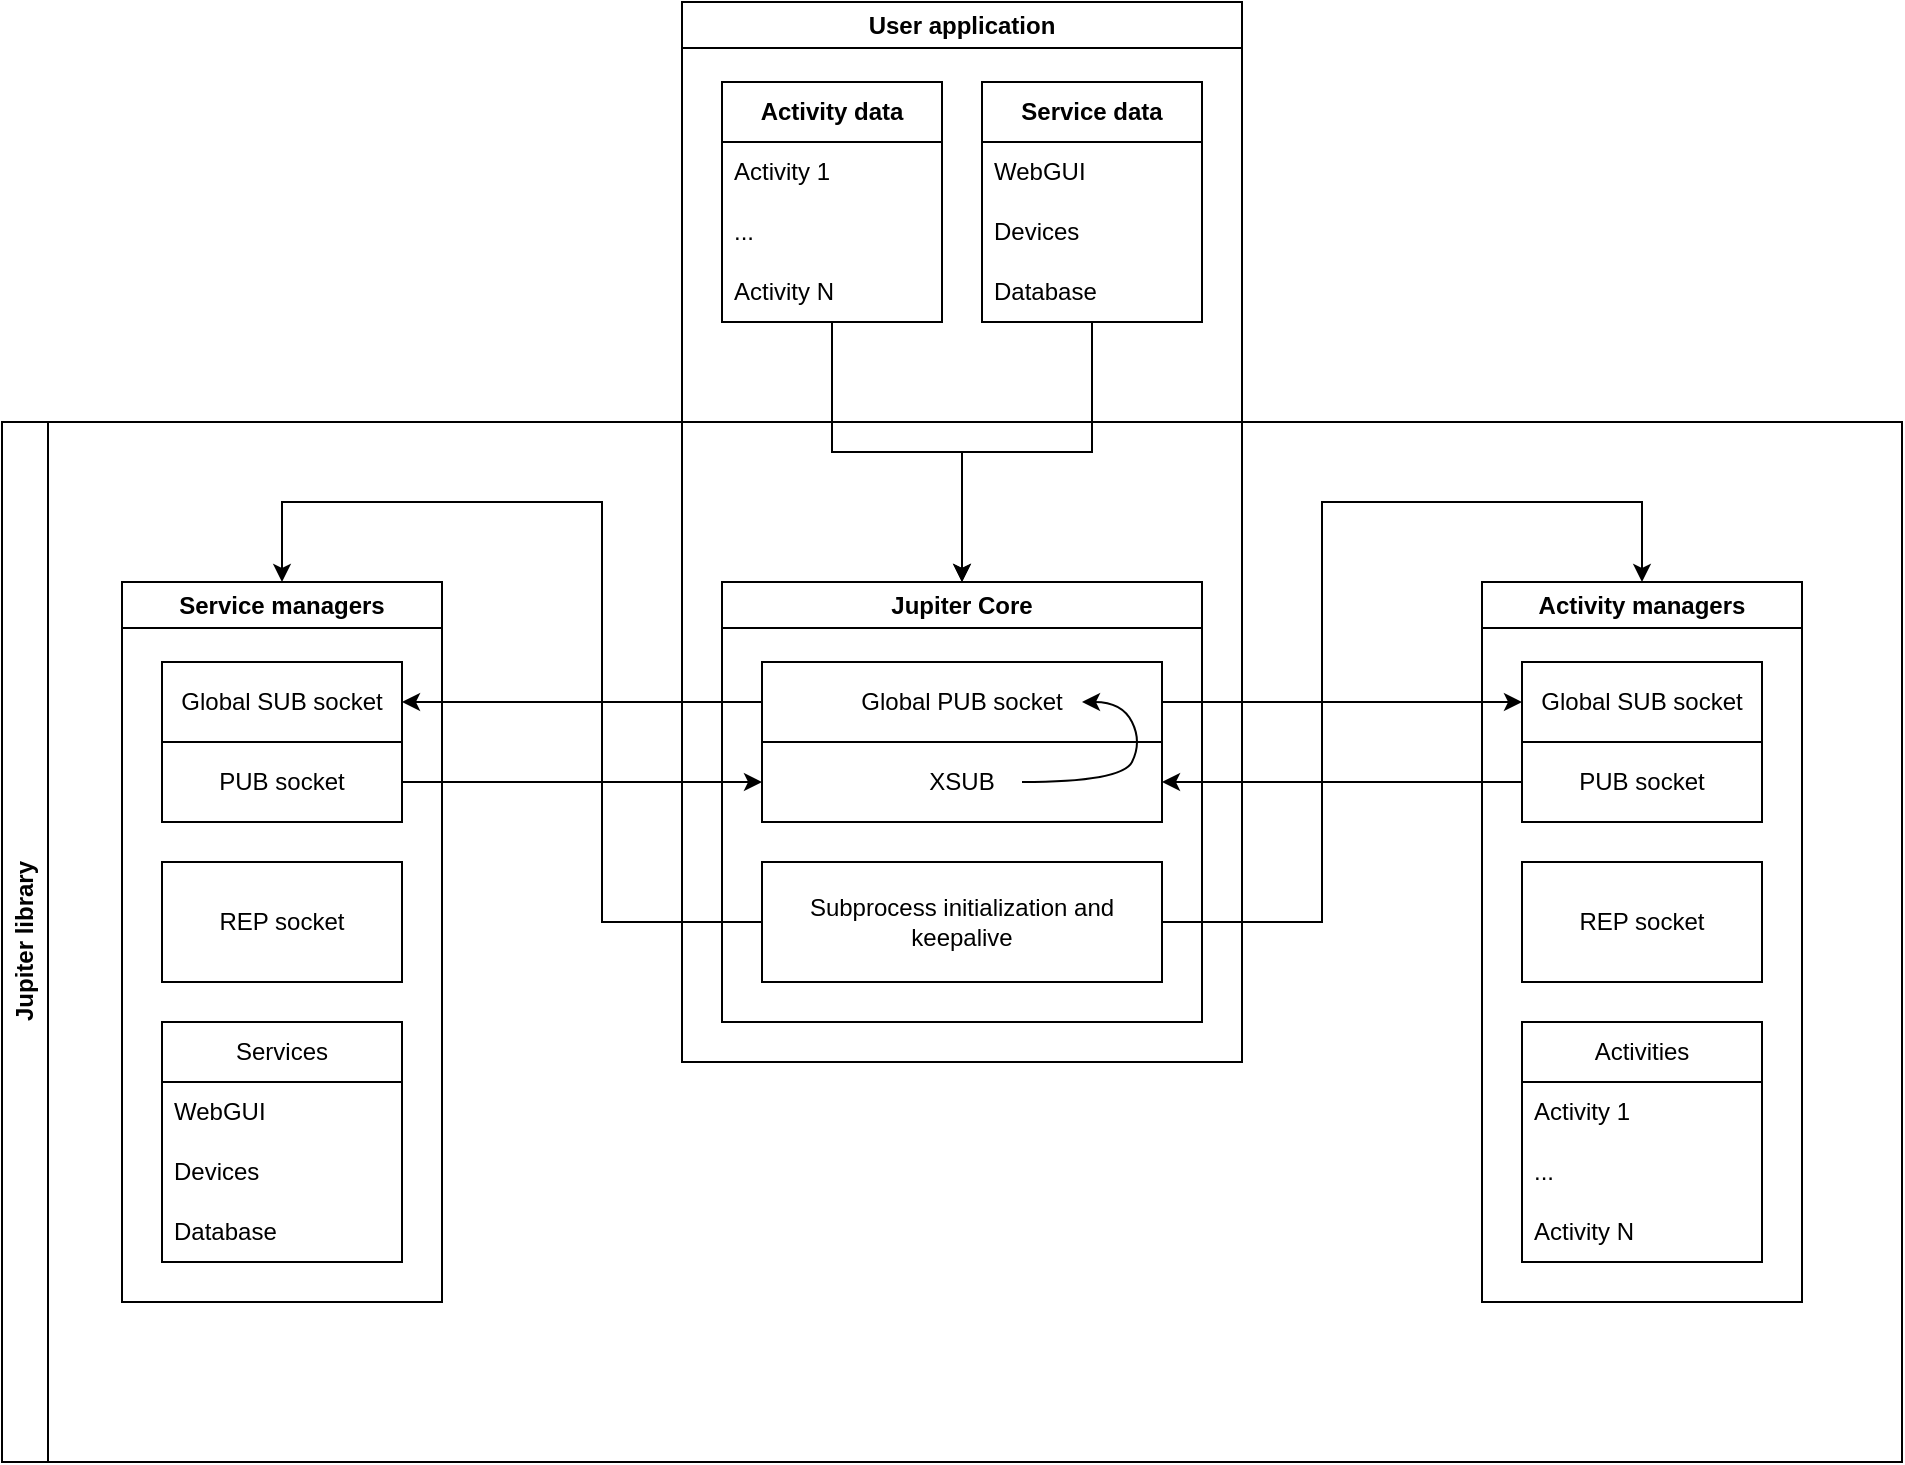 <mxfile version="22.1.5" type="github">
  <diagram name="Page-1" id="Rs1MSKSIhfpjhYrtxIn6">
    <mxGraphModel dx="2284" dy="786" grid="1" gridSize="10" guides="1" tooltips="1" connect="1" arrows="1" fold="1" page="1" pageScale="1" pageWidth="850" pageHeight="1100" math="0" shadow="0">
      <root>
        <mxCell id="0" />
        <mxCell id="1" parent="0" />
        <mxCell id="oLKa-8oX2ZA4pcnl66eA-11" value="User application" style="swimlane;whiteSpace=wrap;html=1;" vertex="1" parent="1">
          <mxGeometry x="320" y="150" width="280" height="530" as="geometry" />
        </mxCell>
        <mxCell id="oLKa-8oX2ZA4pcnl66eA-13" value="&lt;b&gt;Activity data&lt;br&gt;&lt;/b&gt;" style="swimlane;fontStyle=0;childLayout=stackLayout;horizontal=1;startSize=30;horizontalStack=0;resizeParent=1;resizeParentMax=0;resizeLast=0;collapsible=1;marginBottom=0;whiteSpace=wrap;html=1;" vertex="1" parent="oLKa-8oX2ZA4pcnl66eA-11">
          <mxGeometry x="20" y="40" width="110" height="120" as="geometry" />
        </mxCell>
        <mxCell id="oLKa-8oX2ZA4pcnl66eA-14" value="Activity 1" style="text;strokeColor=none;fillColor=none;align=left;verticalAlign=middle;spacingLeft=4;spacingRight=4;overflow=hidden;points=[[0,0.5],[1,0.5]];portConstraint=eastwest;rotatable=0;whiteSpace=wrap;html=1;" vertex="1" parent="oLKa-8oX2ZA4pcnl66eA-13">
          <mxGeometry y="30" width="110" height="30" as="geometry" />
        </mxCell>
        <mxCell id="oLKa-8oX2ZA4pcnl66eA-15" value="..." style="text;strokeColor=none;fillColor=none;align=left;verticalAlign=middle;spacingLeft=4;spacingRight=4;overflow=hidden;points=[[0,0.5],[1,0.5]];portConstraint=eastwest;rotatable=0;whiteSpace=wrap;html=1;" vertex="1" parent="oLKa-8oX2ZA4pcnl66eA-13">
          <mxGeometry y="60" width="110" height="30" as="geometry" />
        </mxCell>
        <mxCell id="oLKa-8oX2ZA4pcnl66eA-37" value="Activity N" style="text;strokeColor=none;fillColor=none;align=left;verticalAlign=middle;spacingLeft=4;spacingRight=4;overflow=hidden;points=[[0,0.5],[1,0.5]];portConstraint=eastwest;rotatable=0;whiteSpace=wrap;html=1;" vertex="1" parent="oLKa-8oX2ZA4pcnl66eA-13">
          <mxGeometry y="90" width="110" height="30" as="geometry" />
        </mxCell>
        <mxCell id="oLKa-8oX2ZA4pcnl66eA-33" value="&lt;b&gt;Service data&lt;br&gt;&lt;/b&gt;" style="swimlane;fontStyle=0;childLayout=stackLayout;horizontal=1;startSize=30;horizontalStack=0;resizeParent=1;resizeParentMax=0;resizeLast=0;collapsible=1;marginBottom=0;whiteSpace=wrap;html=1;" vertex="1" parent="oLKa-8oX2ZA4pcnl66eA-11">
          <mxGeometry x="150" y="40" width="110" height="120" as="geometry" />
        </mxCell>
        <mxCell id="oLKa-8oX2ZA4pcnl66eA-34" value="WebGUI" style="text;strokeColor=none;fillColor=none;align=left;verticalAlign=middle;spacingLeft=4;spacingRight=4;overflow=hidden;points=[[0,0.5],[1,0.5]];portConstraint=eastwest;rotatable=0;whiteSpace=wrap;html=1;" vertex="1" parent="oLKa-8oX2ZA4pcnl66eA-33">
          <mxGeometry y="30" width="110" height="30" as="geometry" />
        </mxCell>
        <mxCell id="oLKa-8oX2ZA4pcnl66eA-35" value="Devices" style="text;strokeColor=none;fillColor=none;align=left;verticalAlign=middle;spacingLeft=4;spacingRight=4;overflow=hidden;points=[[0,0.5],[1,0.5]];portConstraint=eastwest;rotatable=0;whiteSpace=wrap;html=1;" vertex="1" parent="oLKa-8oX2ZA4pcnl66eA-33">
          <mxGeometry y="60" width="110" height="30" as="geometry" />
        </mxCell>
        <mxCell id="oLKa-8oX2ZA4pcnl66eA-36" value="Database" style="text;strokeColor=none;fillColor=none;align=left;verticalAlign=middle;spacingLeft=4;spacingRight=4;overflow=hidden;points=[[0,0.5],[1,0.5]];portConstraint=eastwest;rotatable=0;whiteSpace=wrap;html=1;" vertex="1" parent="oLKa-8oX2ZA4pcnl66eA-33">
          <mxGeometry y="90" width="110" height="30" as="geometry" />
        </mxCell>
        <mxCell id="oLKa-8oX2ZA4pcnl66eA-17" value="Jupiter library" style="swimlane;horizontal=0;whiteSpace=wrap;html=1;" vertex="1" parent="1">
          <mxGeometry x="-20" y="360" width="950" height="520" as="geometry" />
        </mxCell>
        <mxCell id="oLKa-8oX2ZA4pcnl66eA-7" value="Jupiter Core" style="swimlane;whiteSpace=wrap;html=1;" vertex="1" parent="oLKa-8oX2ZA4pcnl66eA-17">
          <mxGeometry x="360" y="80" width="240" height="220" as="geometry" />
        </mxCell>
        <mxCell id="oLKa-8oX2ZA4pcnl66eA-18" value="Global PUB socket" style="whiteSpace=wrap;html=1;" vertex="1" parent="oLKa-8oX2ZA4pcnl66eA-7">
          <mxGeometry x="20" y="40" width="200" height="40" as="geometry" />
        </mxCell>
        <mxCell id="oLKa-8oX2ZA4pcnl66eA-39" value="XSUB" style="rounded=0;whiteSpace=wrap;html=1;" vertex="1" parent="oLKa-8oX2ZA4pcnl66eA-7">
          <mxGeometry x="20" y="80" width="200" height="40" as="geometry" />
        </mxCell>
        <mxCell id="oLKa-8oX2ZA4pcnl66eA-19" value="Subprocess initialization and keepalive" style="whiteSpace=wrap;html=1;" vertex="1" parent="oLKa-8oX2ZA4pcnl66eA-7">
          <mxGeometry x="20" y="140" width="200" height="60" as="geometry" />
        </mxCell>
        <mxCell id="oLKa-8oX2ZA4pcnl66eA-56" value="" style="curved=1;endArrow=classic;html=1;rounded=0;" edge="1" parent="oLKa-8oX2ZA4pcnl66eA-7">
          <mxGeometry width="50" height="50" relative="1" as="geometry">
            <mxPoint x="150" y="100" as="sourcePoint" />
            <mxPoint x="180" y="60" as="targetPoint" />
            <Array as="points">
              <mxPoint x="200" y="100" />
              <mxPoint x="210" y="80" />
              <mxPoint x="200" y="60" />
            </Array>
          </mxGeometry>
        </mxCell>
        <mxCell id="oLKa-8oX2ZA4pcnl66eA-26" value="Activity managers" style="swimlane;whiteSpace=wrap;html=1;" vertex="1" parent="oLKa-8oX2ZA4pcnl66eA-17">
          <mxGeometry x="740" y="80" width="160" height="360" as="geometry" />
        </mxCell>
        <mxCell id="oLKa-8oX2ZA4pcnl66eA-21" value="Activities" style="swimlane;fontStyle=0;childLayout=stackLayout;horizontal=1;startSize=30;horizontalStack=0;resizeParent=1;resizeParentMax=0;resizeLast=0;collapsible=1;marginBottom=0;whiteSpace=wrap;html=1;" vertex="1" parent="oLKa-8oX2ZA4pcnl66eA-26">
          <mxGeometry x="20" y="220" width="120" height="120" as="geometry" />
        </mxCell>
        <mxCell id="oLKa-8oX2ZA4pcnl66eA-22" value="Activity 1" style="text;strokeColor=none;fillColor=none;align=left;verticalAlign=middle;spacingLeft=4;spacingRight=4;overflow=hidden;points=[[0,0.5],[1,0.5]];portConstraint=eastwest;rotatable=0;whiteSpace=wrap;html=1;" vertex="1" parent="oLKa-8oX2ZA4pcnl66eA-21">
          <mxGeometry y="30" width="120" height="30" as="geometry" />
        </mxCell>
        <mxCell id="oLKa-8oX2ZA4pcnl66eA-23" value="..." style="text;strokeColor=none;fillColor=none;align=left;verticalAlign=middle;spacingLeft=4;spacingRight=4;overflow=hidden;points=[[0,0.5],[1,0.5]];portConstraint=eastwest;rotatable=0;whiteSpace=wrap;html=1;" vertex="1" parent="oLKa-8oX2ZA4pcnl66eA-21">
          <mxGeometry y="60" width="120" height="30" as="geometry" />
        </mxCell>
        <mxCell id="oLKa-8oX2ZA4pcnl66eA-24" value="Activity N" style="text;strokeColor=none;fillColor=none;align=left;verticalAlign=middle;spacingLeft=4;spacingRight=4;overflow=hidden;points=[[0,0.5],[1,0.5]];portConstraint=eastwest;rotatable=0;whiteSpace=wrap;html=1;" vertex="1" parent="oLKa-8oX2ZA4pcnl66eA-21">
          <mxGeometry y="90" width="120" height="30" as="geometry" />
        </mxCell>
        <mxCell id="oLKa-8oX2ZA4pcnl66eA-43" value="Global SUB socket" style="whiteSpace=wrap;html=1;" vertex="1" parent="oLKa-8oX2ZA4pcnl66eA-26">
          <mxGeometry x="20" y="40" width="120" height="40" as="geometry" />
        </mxCell>
        <mxCell id="oLKa-8oX2ZA4pcnl66eA-44" value="PUB socket" style="rounded=0;whiteSpace=wrap;html=1;" vertex="1" parent="oLKa-8oX2ZA4pcnl66eA-26">
          <mxGeometry x="20" y="80" width="120" height="40" as="geometry" />
        </mxCell>
        <mxCell id="oLKa-8oX2ZA4pcnl66eA-54" value="REP socket" style="whiteSpace=wrap;html=1;" vertex="1" parent="oLKa-8oX2ZA4pcnl66eA-26">
          <mxGeometry x="20" y="140" width="120" height="60" as="geometry" />
        </mxCell>
        <mxCell id="oLKa-8oX2ZA4pcnl66eA-27" value="Service managers" style="swimlane;whiteSpace=wrap;html=1;" vertex="1" parent="oLKa-8oX2ZA4pcnl66eA-17">
          <mxGeometry x="60" y="80" width="160" height="360" as="geometry" />
        </mxCell>
        <mxCell id="oLKa-8oX2ZA4pcnl66eA-28" value="Services" style="swimlane;fontStyle=0;childLayout=stackLayout;horizontal=1;startSize=30;horizontalStack=0;resizeParent=1;resizeParentMax=0;resizeLast=0;collapsible=1;marginBottom=0;whiteSpace=wrap;html=1;" vertex="1" parent="oLKa-8oX2ZA4pcnl66eA-27">
          <mxGeometry x="20" y="220" width="120" height="120" as="geometry" />
        </mxCell>
        <mxCell id="oLKa-8oX2ZA4pcnl66eA-29" value="WebGUI" style="text;strokeColor=none;fillColor=none;align=left;verticalAlign=middle;spacingLeft=4;spacingRight=4;overflow=hidden;points=[[0,0.5],[1,0.5]];portConstraint=eastwest;rotatable=0;whiteSpace=wrap;html=1;" vertex="1" parent="oLKa-8oX2ZA4pcnl66eA-28">
          <mxGeometry y="30" width="120" height="30" as="geometry" />
        </mxCell>
        <mxCell id="oLKa-8oX2ZA4pcnl66eA-30" value="Devices" style="text;strokeColor=none;fillColor=none;align=left;verticalAlign=middle;spacingLeft=4;spacingRight=4;overflow=hidden;points=[[0,0.5],[1,0.5]];portConstraint=eastwest;rotatable=0;whiteSpace=wrap;html=1;" vertex="1" parent="oLKa-8oX2ZA4pcnl66eA-28">
          <mxGeometry y="60" width="120" height="30" as="geometry" />
        </mxCell>
        <mxCell id="oLKa-8oX2ZA4pcnl66eA-31" value="Database" style="text;strokeColor=none;fillColor=none;align=left;verticalAlign=middle;spacingLeft=4;spacingRight=4;overflow=hidden;points=[[0,0.5],[1,0.5]];portConstraint=eastwest;rotatable=0;whiteSpace=wrap;html=1;" vertex="1" parent="oLKa-8oX2ZA4pcnl66eA-28">
          <mxGeometry y="90" width="120" height="30" as="geometry" />
        </mxCell>
        <mxCell id="oLKa-8oX2ZA4pcnl66eA-38" value="Global SUB socket" style="whiteSpace=wrap;html=1;" vertex="1" parent="oLKa-8oX2ZA4pcnl66eA-27">
          <mxGeometry x="20" y="40" width="120" height="40" as="geometry" />
        </mxCell>
        <mxCell id="oLKa-8oX2ZA4pcnl66eA-40" value="PUB socket" style="rounded=0;whiteSpace=wrap;html=1;" vertex="1" parent="oLKa-8oX2ZA4pcnl66eA-27">
          <mxGeometry x="20" y="80" width="120" height="40" as="geometry" />
        </mxCell>
        <mxCell id="oLKa-8oX2ZA4pcnl66eA-53" value="REP socket" style="whiteSpace=wrap;html=1;" vertex="1" parent="oLKa-8oX2ZA4pcnl66eA-27">
          <mxGeometry x="20" y="140" width="120" height="60" as="geometry" />
        </mxCell>
        <mxCell id="oLKa-8oX2ZA4pcnl66eA-45" style="edgeStyle=orthogonalEdgeStyle;rounded=0;orthogonalLoop=1;jettySize=auto;html=1;exitX=1;exitY=0.5;exitDx=0;exitDy=0;entryX=0;entryY=0.5;entryDx=0;entryDy=0;" edge="1" parent="oLKa-8oX2ZA4pcnl66eA-17" source="oLKa-8oX2ZA4pcnl66eA-18" target="oLKa-8oX2ZA4pcnl66eA-43">
          <mxGeometry relative="1" as="geometry" />
        </mxCell>
        <mxCell id="oLKa-8oX2ZA4pcnl66eA-46" style="edgeStyle=orthogonalEdgeStyle;rounded=0;orthogonalLoop=1;jettySize=auto;html=1;entryX=1;entryY=0.5;entryDx=0;entryDy=0;" edge="1" parent="oLKa-8oX2ZA4pcnl66eA-17" source="oLKa-8oX2ZA4pcnl66eA-18" target="oLKa-8oX2ZA4pcnl66eA-38">
          <mxGeometry relative="1" as="geometry" />
        </mxCell>
        <mxCell id="oLKa-8oX2ZA4pcnl66eA-47" style="edgeStyle=orthogonalEdgeStyle;rounded=0;orthogonalLoop=1;jettySize=auto;html=1;exitX=1;exitY=0.5;exitDx=0;exitDy=0;entryX=0;entryY=0.5;entryDx=0;entryDy=0;" edge="1" parent="oLKa-8oX2ZA4pcnl66eA-17" source="oLKa-8oX2ZA4pcnl66eA-40" target="oLKa-8oX2ZA4pcnl66eA-39">
          <mxGeometry relative="1" as="geometry" />
        </mxCell>
        <mxCell id="oLKa-8oX2ZA4pcnl66eA-48" style="edgeStyle=orthogonalEdgeStyle;rounded=0;orthogonalLoop=1;jettySize=auto;html=1;entryX=1;entryY=0.5;entryDx=0;entryDy=0;" edge="1" parent="oLKa-8oX2ZA4pcnl66eA-17" source="oLKa-8oX2ZA4pcnl66eA-44" target="oLKa-8oX2ZA4pcnl66eA-39">
          <mxGeometry relative="1" as="geometry" />
        </mxCell>
        <mxCell id="oLKa-8oX2ZA4pcnl66eA-49" style="edgeStyle=orthogonalEdgeStyle;rounded=0;orthogonalLoop=1;jettySize=auto;html=1;entryX=0.5;entryY=0;entryDx=0;entryDy=0;" edge="1" parent="oLKa-8oX2ZA4pcnl66eA-17" source="oLKa-8oX2ZA4pcnl66eA-19" target="oLKa-8oX2ZA4pcnl66eA-26">
          <mxGeometry relative="1" as="geometry">
            <Array as="points">
              <mxPoint x="660" y="250" />
              <mxPoint x="660" y="40" />
              <mxPoint x="820" y="40" />
            </Array>
          </mxGeometry>
        </mxCell>
        <mxCell id="oLKa-8oX2ZA4pcnl66eA-50" style="edgeStyle=orthogonalEdgeStyle;rounded=0;orthogonalLoop=1;jettySize=auto;html=1;entryX=0.5;entryY=0;entryDx=0;entryDy=0;" edge="1" parent="oLKa-8oX2ZA4pcnl66eA-17" source="oLKa-8oX2ZA4pcnl66eA-19" target="oLKa-8oX2ZA4pcnl66eA-27">
          <mxGeometry relative="1" as="geometry">
            <Array as="points">
              <mxPoint x="300" y="250" />
              <mxPoint x="300" y="40" />
              <mxPoint x="140" y="40" />
            </Array>
          </mxGeometry>
        </mxCell>
        <mxCell id="oLKa-8oX2ZA4pcnl66eA-51" style="edgeStyle=orthogonalEdgeStyle;rounded=0;orthogonalLoop=1;jettySize=auto;html=1;entryX=0.5;entryY=0;entryDx=0;entryDy=0;" edge="1" parent="1" source="oLKa-8oX2ZA4pcnl66eA-13" target="oLKa-8oX2ZA4pcnl66eA-7">
          <mxGeometry relative="1" as="geometry" />
        </mxCell>
        <mxCell id="oLKa-8oX2ZA4pcnl66eA-52" style="edgeStyle=orthogonalEdgeStyle;rounded=0;orthogonalLoop=1;jettySize=auto;html=1;entryX=0.5;entryY=0;entryDx=0;entryDy=0;" edge="1" parent="1" source="oLKa-8oX2ZA4pcnl66eA-33" target="oLKa-8oX2ZA4pcnl66eA-7">
          <mxGeometry relative="1" as="geometry" />
        </mxCell>
      </root>
    </mxGraphModel>
  </diagram>
</mxfile>
